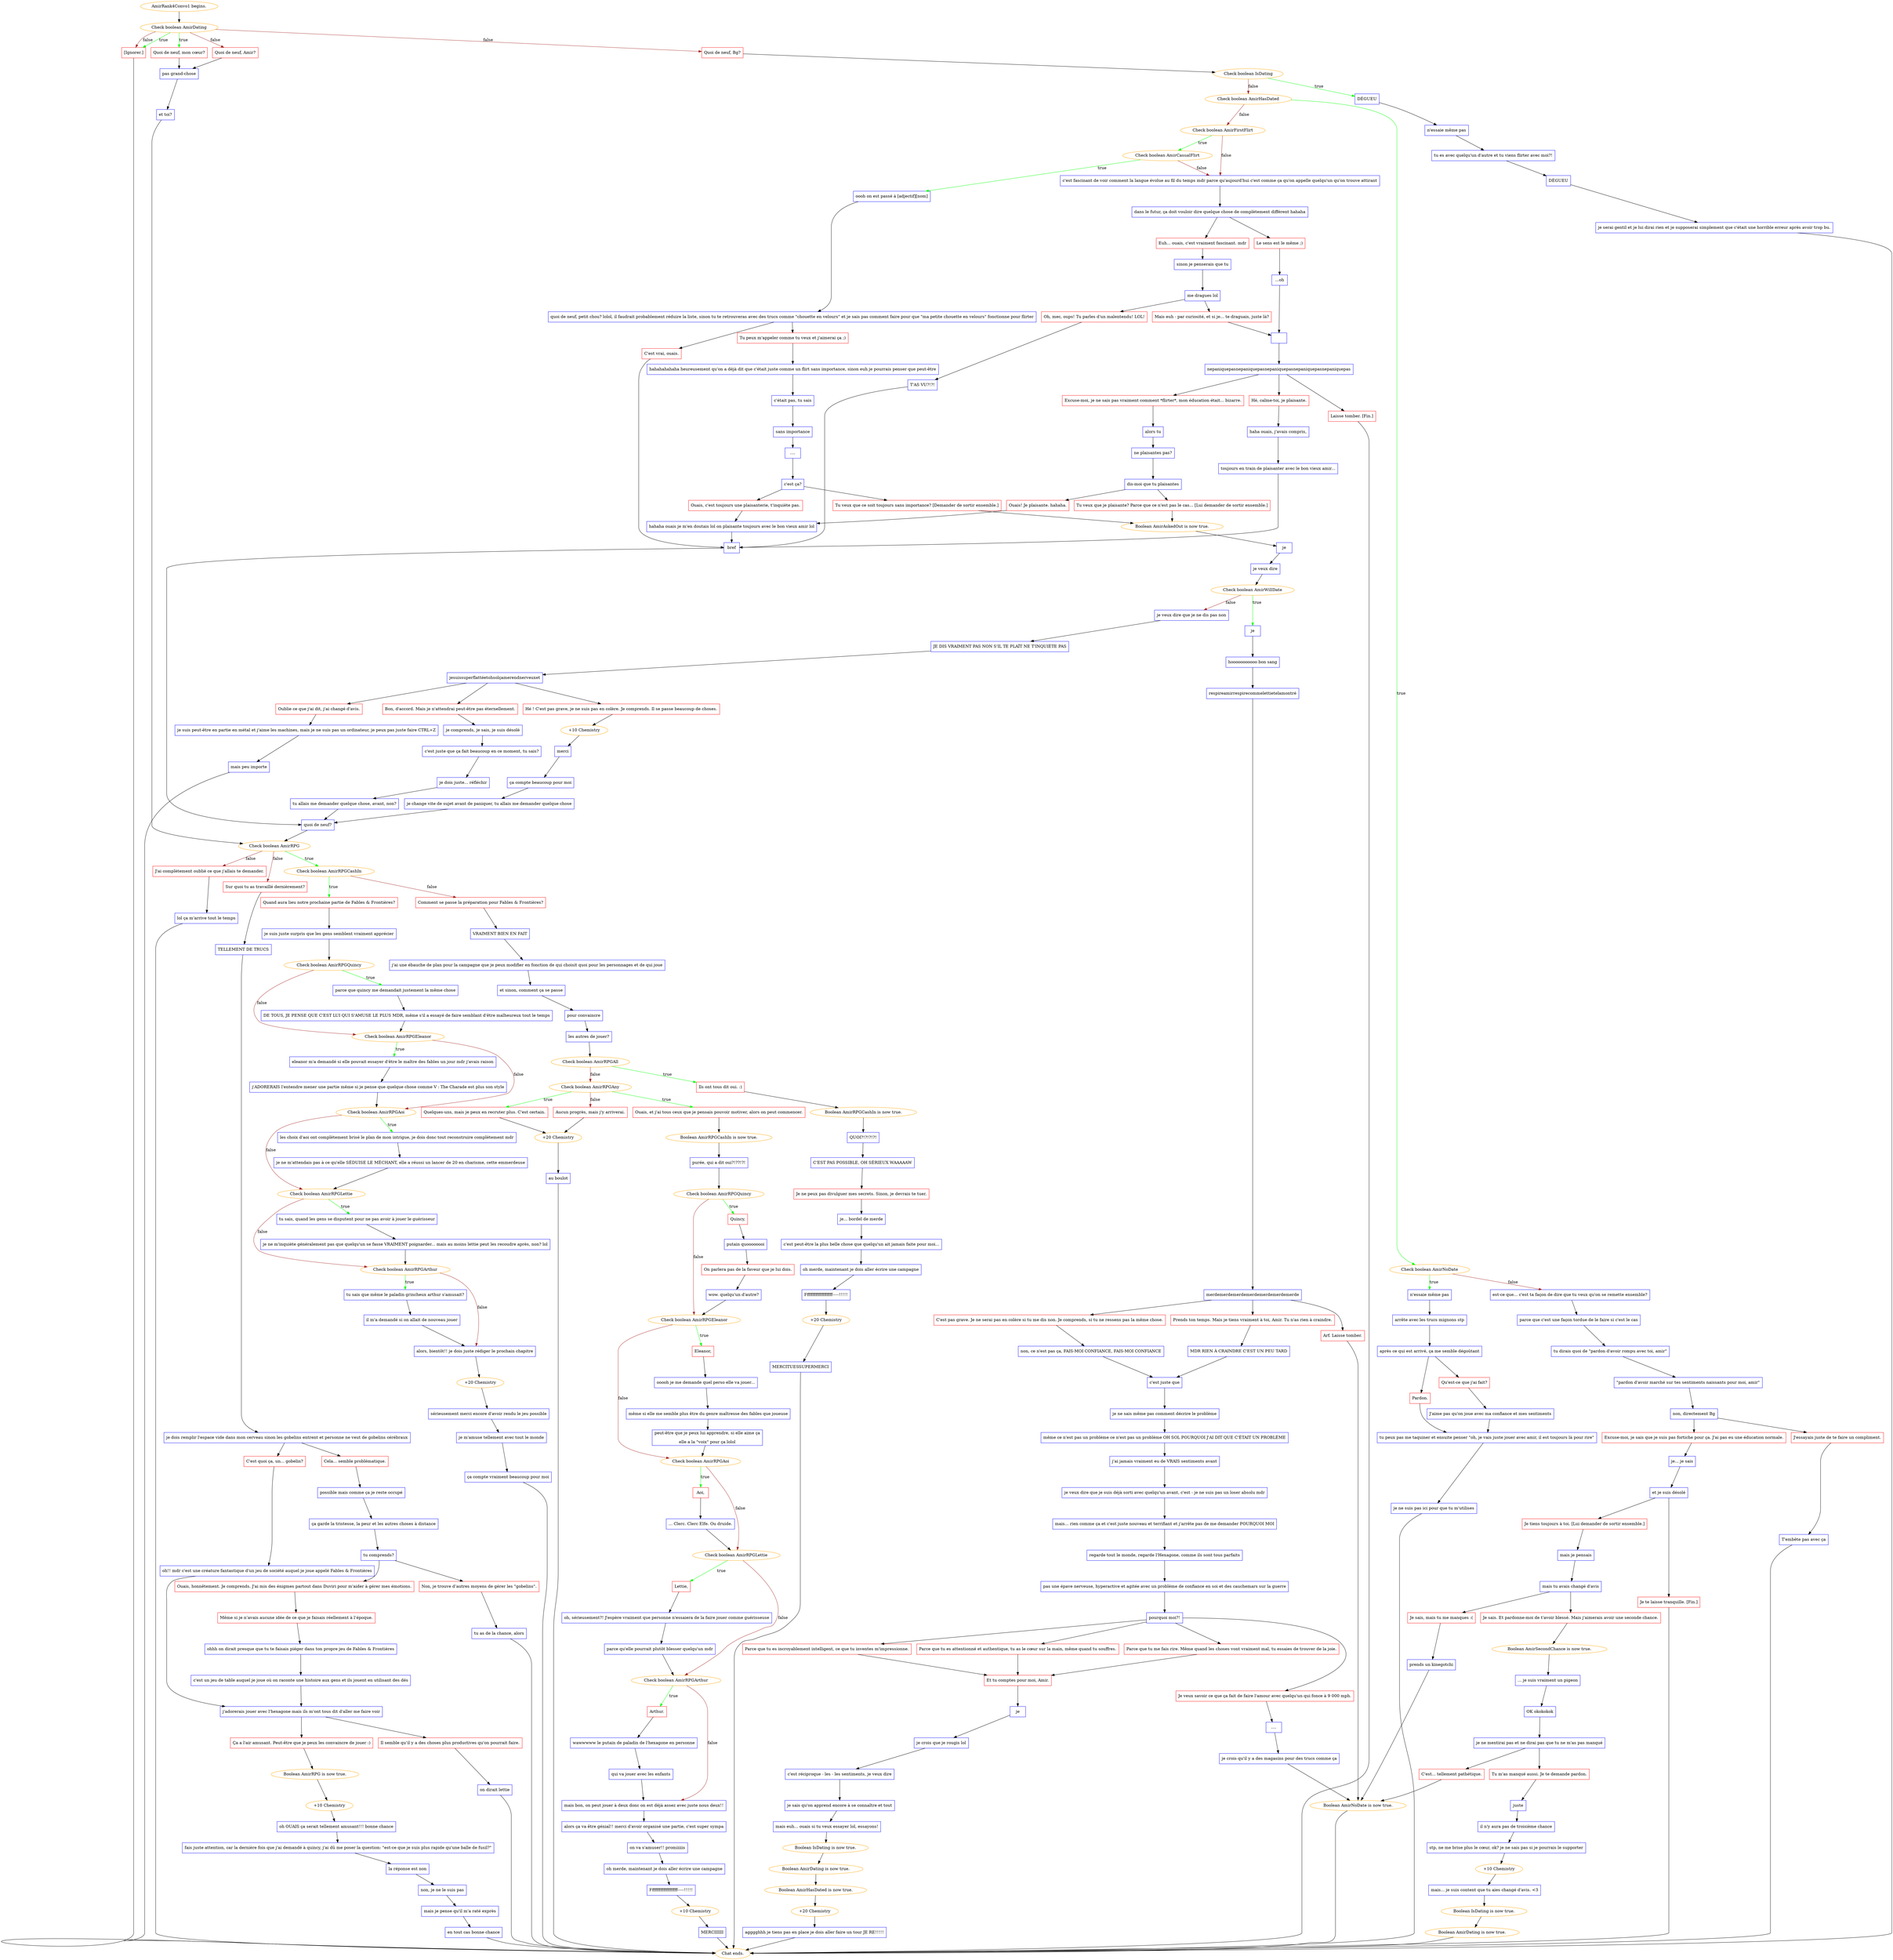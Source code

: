 digraph {
	"AmirRank4Convo1 begins." [color=orange];
		"AmirRank4Convo1 begins." -> j1901439017;
	j1901439017 [label="Check boolean AmirDating",color=orange];
		j1901439017 -> j2740199080 [label=true,color=green];
		j1901439017 -> j3055069876 [label=true,color=green];
		j1901439017 -> j2302318010 [label=false,color=brown];
		j1901439017 -> j3770438469 [label=false,color=brown];
		j1901439017 -> j3055069876 [label=false,color=brown];
	j2740199080 [label="Quoi de neuf, mon cœur?",shape=box,color=red];
		j2740199080 -> j3782113533;
	j3055069876 [label="[Ignorer.]",shape=box,color=red];
		j3055069876 -> "Chat ends.";
	j2302318010 [label="Quoi de neuf, Amir?",shape=box,color=red];
		j2302318010 -> j3782113533;
	j3770438469 [label="Quoi de neuf, Bg?",shape=box,color=red];
		j3770438469 -> j299105551;
	j3782113533 [label="pas grand-chose",shape=box,color=blue];
		j3782113533 -> j2301503770;
	"Chat ends." [color=orange];
	j299105551 [label="Check boolean IsDating",color=orange];
		j299105551 -> j46530733 [label=true,color=green];
		j299105551 -> j869690643 [label=false,color=brown];
	j2301503770 [label="et toi?",shape=box,color=blue];
		j2301503770 -> j13181005;
	j46530733 [label="DÉGUEU",shape=box,color=blue];
		j46530733 -> j158693052;
	j869690643 [label="Check boolean AmirHasDated",color=orange];
		j869690643 -> j1564964587 [label=true,color=green];
		j869690643 -> j427846108 [label=false,color=brown];
	j13181005 [label="Check boolean AmirRPG",color=orange];
		j13181005 -> j3060623829 [label=true,color=green];
		j13181005 -> j396972128 [label=false,color=brown];
		j13181005 -> j1151236795 [label=false,color=brown];
	j158693052 [label="n'essaie même pas",shape=box,color=blue];
		j158693052 -> j1698237874;
	j1564964587 [label="Check boolean AmirNoDate",color=orange];
		j1564964587 -> j1224347460 [label=true,color=green];
		j1564964587 -> j2248198494 [label=false,color=brown];
	j427846108 [label="Check boolean AmirFirstFlirt",color=orange];
		j427846108 -> j2657990682 [label=true,color=green];
		j427846108 -> j3279064583 [label=false,color=brown];
	j3060623829 [label="Check boolean AmirRPGCashIn",color=orange];
		j3060623829 -> j264540313 [label=true,color=green];
		j3060623829 -> j3714426417 [label=false,color=brown];
	j396972128 [label="Sur quoi tu as travaillé dernièrement?",shape=box,color=red];
		j396972128 -> j1690572409;
	j1151236795 [label="J'ai complètement oublié ce que j'allais te demander.",shape=box,color=red];
		j1151236795 -> j2858849226;
	j1698237874 [label="tu es avec quelqu'un d'autre et tu viens flirter avec moi?!",shape=box,color=blue];
		j1698237874 -> j495405338;
	j1224347460 [label="n'essaie même pas",shape=box,color=blue];
		j1224347460 -> j212468055;
	j2248198494 [label="est-ce que... c'est ta façon de dire que tu veux qu'on se remette ensemble?",shape=box,color=blue];
		j2248198494 -> j2733272763;
	j2657990682 [label="Check boolean AmirCasualFlirt",color=orange];
		j2657990682 -> j345930661 [label=true,color=green];
		j2657990682 -> j3279064583 [label=false,color=brown];
	j3279064583 [label="c'est fascinant de voir comment la langue évolue au fil du temps mdr parce qu'aujourd'hui c'est comme ça qu'on appelle quelqu'un qu'on trouve attirant",shape=box,color=blue];
		j3279064583 -> j1482635426;
	j264540313 [label="Quand aura lieu notre prochaine partie de Fables & Frontières?",shape=box,color=red];
		j264540313 -> j1337812985;
	j3714426417 [label="Comment se passe la préparation pour Fables & Frontières?",shape=box,color=red];
		j3714426417 -> j2650600051;
	j1690572409 [label="TELLEMENT DE TRUCS",shape=box,color=blue];
		j1690572409 -> j2290109318;
	j2858849226 [label="lol ça m'arrive tout le temps",shape=box,color=blue];
		j2858849226 -> "Chat ends.";
	j495405338 [label="DÉGUEU",shape=box,color=blue];
		j495405338 -> j818958550;
	j212468055 [label="arrête avec les trucs mignons stp",shape=box,color=blue];
		j212468055 -> j4020332581;
	j2733272763 [label="parce que c'est une façon tordue de le faire si c'est le cas",shape=box,color=blue];
		j2733272763 -> j2202150823;
	j345930661 [label="oooh on est passé à [adjectif][nom]",shape=box,color=blue];
		j345930661 -> j1283219035;
	j1482635426 [label="dans le futur, ça doit vouloir dire quelque chose de complètement différent hahaha",shape=box,color=blue];
		j1482635426 -> j917409548;
		j1482635426 -> j3372219720;
	j1337812985 [label="je suis juste surpris que les gens semblent vraiment apprécier",shape=box,color=blue];
		j1337812985 -> j39894109;
	j2650600051 [label="VRAIMENT BIEN EN FAIT",shape=box,color=blue];
		j2650600051 -> j3156019793;
	j2290109318 [label="je dois remplir l'espace vide dans mon cerveau sinon les gobelins entrent et personne ne veut de gobelins cérébraux",shape=box,color=blue];
		j2290109318 -> j231371944;
		j2290109318 -> j4030227121;
	j818958550 [label="je serai gentil et je lui dirai rien et je supposerai simplement que c'était une horrible erreur après avoir trop bu.",shape=box,color=blue];
		j818958550 -> "Chat ends.";
	j4020332581 [label="après ce qui est arrivé, ça me semble dégoûtant",shape=box,color=blue];
		j4020332581 -> j1171998253;
		j4020332581 -> j3698517350;
	j2202150823 [label="tu dirais quoi de \"pardon d'avoir rompu avec toi, amir\"",shape=box,color=blue];
		j2202150823 -> j1011933916;
	j1283219035 [label="quoi de neuf, petit chou? lolol, il faudrait probablement réduire la liste, sinon tu te retrouveras avec des trucs comme \"chouette en velours\" et je sais pas comment faire pour que \"ma petite chouette en velours\" fonctionne pour flirter",shape=box,color=blue];
		j1283219035 -> j3778007211;
		j1283219035 -> j2192827271;
	j917409548 [label="Euh... ouais, c'est vraiment fascinant. mdr",shape=box,color=red];
		j917409548 -> j2225746846;
	j3372219720 [label="Le sens est le même ;)",shape=box,color=red];
		j3372219720 -> j2564008628;
	j39894109 [label="Check boolean AmirRPGQuincy",color=orange];
		j39894109 -> j464483512 [label=true,color=green];
		j39894109 -> j2519416544 [label=false,color=brown];
	j3156019793 [label="j'ai une ébauche de plan pour la campagne que je peux modifier en fonction de qui choisit quoi pour les personnages et de qui joue",shape=box,color=blue];
		j3156019793 -> j2719687928;
	j231371944 [label="Cela... semble problématique.",shape=box,color=red];
		j231371944 -> j2069607007;
	j4030227121 [label="C'est quoi ça, un... gobelin?",shape=box,color=red];
		j4030227121 -> j886214012;
	j1171998253 [label="Pardon.",shape=box,color=red];
		j1171998253 -> j2154599169;
	j3698517350 [label="Qu'est-ce que j'ai fait?",shape=box,color=red];
		j3698517350 -> j3781553978;
	j1011933916 [label="\"pardon d'avoir marché sur tes sentiments naissants pour moi, amir\"",shape=box,color=blue];
		j1011933916 -> j3267816536;
	j3778007211 [label="Tu peux m'appeler comme tu veux et j'aimerai ça ;)",shape=box,color=red];
		j3778007211 -> j3643421956;
	j2192827271 [label="C'est vrai, ouais.",shape=box,color=red];
		j2192827271 -> j399754002;
	j2225746846 [label="sinon je penserais que tu",shape=box,color=blue];
		j2225746846 -> j632348009;
	j2564008628 [label="...oh",shape=box,color=blue];
		j2564008628 -> j2406966558;
	j464483512 [label="parce que quincy me demandait justement la même chose",shape=box,color=blue];
		j464483512 -> j470801667;
	j2519416544 [label="Check boolean AmirRPGEleanor",color=orange];
		j2519416544 -> j1350024286 [label=true,color=green];
		j2519416544 -> j2468658678 [label=false,color=brown];
	j2719687928 [label="et sinon, comment ça se passe",shape=box,color=blue];
		j2719687928 -> j2167609627;
	j2069607007 [label="possible mais comme ça je reste occupé",shape=box,color=blue];
		j2069607007 -> j2373168151;
	j886214012 [label="oh!! mdr c'est une créature fantastique d'un jeu de société auquel je joue appelé Fables & Frontières",shape=box,color=blue];
		j886214012 -> j4089243475;
	j2154599169 [label="tu peux pas me taquiner et ensuite penser \"oh, je vais juste jouer avec amir, il est toujours là pour rire\"",shape=box,color=blue];
		j2154599169 -> j3009455098;
	j3781553978 [label="J'aime pas qu'on joue avec ma confiance et mes sentiments",shape=box,color=blue];
		j3781553978 -> j2154599169;
	j3267816536 [label="non, directement Bg",shape=box,color=blue];
		j3267816536 -> j3051717962;
		j3267816536 -> j3497276319;
	j3643421956 [label="hahahahahaha heureusement qu'on a déjà dit que c'était juste comme un flirt sans importance, sinon euh je pourrais penser que peut-être",shape=box,color=blue];
		j3643421956 -> j4130634143;
	j399754002 [label="bref",shape=box,color=blue];
		j399754002 -> j2994532414;
	j632348009 [label="me dragues lol",shape=box,color=blue];
		j632348009 -> j2933808823;
		j632348009 -> j1712637740;
	j2406966558 [label=" ",shape=box,color=blue];
		j2406966558 -> j2268934108;
	j470801667 [label="DE TOUS, JE PENSE QUE C'EST LUI QUI S'AMUSE LE PLUS MDR, même s'il a essayé de faire semblant d'être malheureux tout le temps",shape=box,color=blue];
		j470801667 -> j2519416544;
	j1350024286 [label="eleanor m'a demandé si elle pouvait essayer d'être le maître des fables un jour mdr j'avais raison",shape=box,color=blue];
		j1350024286 -> j3717032015;
	j2468658678 [label="Check boolean AmirRPGAoi",color=orange];
		j2468658678 -> j569845183 [label=true,color=green];
		j2468658678 -> j290297768 [label=false,color=brown];
	j2167609627 [label="pour convaincre",shape=box,color=blue];
		j2167609627 -> j2399395543;
	j2373168151 [label="ça garde la tristesse, la peur et les autres choses à distance",shape=box,color=blue];
		j2373168151 -> j716259681;
	j4089243475 [label="j'adorerais jouer avec l'hexagone mais ils m'ont tous dit d'aller me faire voir",shape=box,color=blue];
		j4089243475 -> j1307295299;
		j4089243475 -> j350407795;
	j3009455098 [label="je ne suis pas ici pour que tu m'utilises",shape=box,color=blue];
		j3009455098 -> "Chat ends.";
	j3051717962 [label="Excuse-moi, je sais que je suis pas fortiche pour ça. J'ai pas eu une éducation normale.",shape=box,color=red];
		j3051717962 -> j2368779040;
	j3497276319 [label="J'essayais juste de te faire un compliment.",shape=box,color=red];
		j3497276319 -> j2642933272;
	j4130634143 [label="c'était pas, tu sais",shape=box,color=blue];
		j4130634143 -> j1627435401;
	j2994532414 [label="quoi de neuf?",shape=box,color=blue];
		j2994532414 -> j13181005;
	j2933808823 [label="Oh, mec, oups! Tu parles d'un malentendu! LOL!",shape=box,color=red];
		j2933808823 -> j1872416904;
	j1712637740 [label="Mais euh - par curiosité, et si je... te draguais, juste là?",shape=box,color=red];
		j1712637740 -> j2406966558;
	j2268934108 [label="nepaniquepasnepaniquepasnepaniquepasnepaniquepasnepaniquepas",shape=box,color=blue];
		j2268934108 -> j3479152659;
		j2268934108 -> j1282892511;
		j2268934108 -> j1476443227;
	j3717032015 [label="j'ADORERAIS l'entendre mener une partie même si je pense que quelque chose comme V : The Charade est plus son style",shape=box,color=blue];
		j3717032015 -> j2468658678;
	j569845183 [label="les choix d'aoi ont complètement brisé le plan de mon intrigue, je dois donc tout reconstruire complètement mdr",shape=box,color=blue];
		j569845183 -> j1942824627;
	j290297768 [label="Check boolean AmirRPGLettie",color=orange];
		j290297768 -> j804876061 [label=true,color=green];
		j290297768 -> j3043779789 [label=false,color=brown];
	j2399395543 [label="les autres de jouer?",shape=box,color=blue];
		j2399395543 -> j2410754749;
	j716259681 [label="tu comprends?",shape=box,color=blue];
		j716259681 -> j302252318;
		j716259681 -> j2689171400;
	j1307295299 [label="Ça a l'air amusant. Peut-être que je peux les convaincre de jouer :)",shape=box,color=red];
		j1307295299 -> j2371682976;
	j350407795 [label="Il semble qu’il y a des choses plus productives qu'on pourrait faire.",shape=box,color=red];
		j350407795 -> j3515649581;
	j2368779040 [label="je... je sais",shape=box,color=blue];
		j2368779040 -> j1946314711;
	j2642933272 [label="T'embête pas avec ça",shape=box,color=blue];
		j2642933272 -> "Chat ends.";
	j1627435401 [label="sans importance",shape=box,color=blue];
		j1627435401 -> j3213684921;
	j1872416904 [label="T'AS VU?!?!",shape=box,color=blue];
		j1872416904 -> j399754002;
	j3479152659 [label="Hé, calme-toi, je plaisante.",shape=box,color=red];
		j3479152659 -> j3284050223;
	j1282892511 [label="Excuse-moi, je ne sais pas vraiment comment *flirter*, mon éducation était... bizarre.",shape=box,color=red];
		j1282892511 -> j2301806676;
	j1476443227 [label="Laisse tomber. [Fin.]",shape=box,color=red];
		j1476443227 -> "Chat ends.";
	j1942824627 [label="je ne m'attendais pas à ce qu'elle SÉDUISE LE MÉCHANT, elle a réussi un lancer de 20 en charisme, cette emmerdeuse",shape=box,color=blue];
		j1942824627 -> j290297768;
	j804876061 [label="tu sais, quand les gens se disputent pour ne pas avoir à jouer le guérisseur",shape=box,color=blue];
		j804876061 -> j1263709926;
	j3043779789 [label="Check boolean AmirRPGArthur",color=orange];
		j3043779789 -> j3775851911 [label=true,color=green];
		j3043779789 -> j2544336465 [label=false,color=brown];
	j2410754749 [label="Check boolean AmirRPGAll",color=orange];
		j2410754749 -> j2157311479 [label=true,color=green];
		j2410754749 -> j4007068273 [label=false,color=brown];
	j302252318 [label="Ouais, honnêtement. Je comprends. J'ai mis des énigmes partout dans Duviri pour m'aider à gérer mes émotions.",shape=box,color=red];
		j302252318 -> j2071184031;
	j2689171400 [label="Non, je trouve d’autres moyens de gérer les \"gobelins\".",shape=box,color=red];
		j2689171400 -> j2021064061;
	j2371682976 [label="Boolean AmirRPG is now true.",color=orange];
		j2371682976 -> j2281489198;
	j3515649581 [label="on dirait lettie",shape=box,color=blue];
		j3515649581 -> "Chat ends.";
	j1946314711 [label="et je suis désolé",shape=box,color=blue];
		j1946314711 -> j1149945982;
		j1946314711 -> j267093793;
	j3213684921 [label="....",shape=box,color=blue];
		j3213684921 -> j1698362958;
	j3284050223 [label="haha ouais, j'avais compris,",shape=box,color=blue];
		j3284050223 -> j4229830566;
	j2301806676 [label="alors tu",shape=box,color=blue];
		j2301806676 -> j1012760575;
	j1263709926 [label="je ne m'inquiète généralement pas que quelqu'un se fasse VRAIMENT poignarder... mais au moins lettie peut les recoudre après, non? lol",shape=box,color=blue];
		j1263709926 -> j3043779789;
	j3775851911 [label="tu sais que même le paladin grincheux arthur s'amusait?",shape=box,color=blue];
		j3775851911 -> j1548809765;
	j2544336465 [label="alors, bientôt!! je dois juste rédiger le prochain chapitre",shape=box,color=blue];
		j2544336465 -> j3324666704;
	j2157311479 [label="Ils ont tous dit oui. :)",shape=box,color=red];
		j2157311479 -> j2285387910;
	j4007068273 [label="Check boolean AmirRPGAny",color=orange];
		j4007068273 -> j4158802842 [label=true,color=green];
		j4007068273 -> j3774403726 [label=true,color=green];
		j4007068273 -> j199760092 [label=false,color=brown];
	j2071184031 [label="Même si je n’avais aucune idée de ce que je faisais réellement à l’époque.",shape=box,color=red];
		j2071184031 -> j403047794;
	j2021064061 [label="tu as de la chance, alors",shape=box,color=blue];
		j2021064061 -> "Chat ends.";
	j2281489198 [label="+10 Chemistry",color=orange];
		j2281489198 -> j1826257453;
	j1149945982 [label="Je tiens toujours à toi. [Lui demander de sortir ensemble.]",shape=box,color=red];
		j1149945982 -> j2795891044;
	j267093793 [label="Je te laisse tranquille. [Fin.]",shape=box,color=red];
		j267093793 -> "Chat ends.";
	j1698362958 [label="c'est ça?",shape=box,color=blue];
		j1698362958 -> j4111941780;
		j1698362958 -> j1270986176;
	j4229830566 [label="toujours en train de plaisanter avec le bon vieux amir...",shape=box,color=blue];
		j4229830566 -> j399754002;
	j1012760575 [label="ne plaisantes pas?",shape=box,color=blue];
		j1012760575 -> j321197718;
	j1548809765 [label="il m'a demandé si on allait de nouveau jouer",shape=box,color=blue];
		j1548809765 -> j2544336465;
	j3324666704 [label="+20 Chemistry",color=orange];
		j3324666704 -> j2446928207;
	j2285387910 [label="Boolean AmirRPGCashIn is now true.",color=orange];
		j2285387910 -> j3001042507;
	j4158802842 [label="Ouais, et j'ai tous ceux que je pensais pouvoir motiver, alors on peut commencer.",shape=box,color=red];
		j4158802842 -> j4291630806;
	j3774403726 [label="Quelques-uns, mais je peux en recruter plus. C'est certain.",shape=box,color=red];
		j3774403726 -> j2912541405;
	j199760092 [label="Aucun progrès, mais j'y arriverai.",shape=box,color=red];
		j199760092 -> j2912541405;
	j403047794 [label="ohhh on dirait presque que tu te faisais piéger dans ton propre jeu de Fables & Frontières",shape=box,color=blue];
		j403047794 -> j2851263395;
	j1826257453 [label="oh OUAIS ça serait tellement amusant!!! bonne chance",shape=box,color=blue];
		j1826257453 -> j3040391210;
	j2795891044 [label="mais je pensais",shape=box,color=blue];
		j2795891044 -> j1319699664;
	j4111941780 [label="Tu veux que ce soit toujours sans importance? [Demander de sortir ensemble.]",shape=box,color=red];
		j4111941780 -> j3211061342;
	j1270986176 [label="Ouais, c'est toujours une plaisanterie, t'inquiète pas.",shape=box,color=red];
		j1270986176 -> j955838089;
	j321197718 [label="dis-moi que tu plaisantes",shape=box,color=blue];
		j321197718 -> j3936501936;
		j321197718 -> j3291498734;
	j2446928207 [label="sérieusement merci encore d'avoir rendu le jeu possible",shape=box,color=blue];
		j2446928207 -> j3975452276;
	j3001042507 [label="QUOI?!?!?!?!",shape=box,color=blue];
		j3001042507 -> j1162440975;
	j4291630806 [label="Boolean AmirRPGCashIn is now true.",color=orange];
		j4291630806 -> j1729735136;
	j2912541405 [label="+20 Chemistry",color=orange];
		j2912541405 -> j91207718;
	j2851263395 [label="c'est un jeu de table auquel je joue où on raconte une histoire aux gens et ils jouent en utilisant des dés",shape=box,color=blue];
		j2851263395 -> j4089243475;
	j3040391210 [label="fais juste attention, car la dernière fois que j'ai demandé à quincy, j'ai dû me poser la question: \"est-ce que je suis plus rapide qu'une balle de fusil?\"",shape=box,color=blue];
		j3040391210 -> j729413252;
	j1319699664 [label="mais tu avais changé d'avis",shape=box,color=blue];
		j1319699664 -> j1236255307;
		j1319699664 -> j3095192595;
	j3211061342 [label="Boolean AmirAskedOut is now true.",color=orange];
		j3211061342 -> j4177262315;
	j955838089 [label="hahaha ouais je m'en doutais lol on plaisante toujours avec le bon vieux amir lol",shape=box,color=blue];
		j955838089 -> j399754002;
	j3936501936 [label="Tu veux que je plaisante? Parce que ce n'est pas le cas... [Lui demander de sortir ensemble.]",shape=box,color=red];
		j3936501936 -> j3211061342;
	j3291498734 [label="Ouais! Je plaisante. hahaha.",shape=box,color=red];
		j3291498734 -> j955838089;
	j3975452276 [label="je m'amuse tellement avec tout le monde",shape=box,color=blue];
		j3975452276 -> j3039414610;
	j1162440975 [label="C'EST PAS POSSIBLE, OH SÉRIEUX WAAAAAW",shape=box,color=blue];
		j1162440975 -> j3542427601;
	j1729735136 [label="purée, qui a dit oui?!??!?!",shape=box,color=blue];
		j1729735136 -> j1892846008;
	j91207718 [label="au boulot",shape=box,color=blue];
		j91207718 -> "Chat ends.";
	j729413252 [label="la réponse est non",shape=box,color=blue];
		j729413252 -> j965244725;
	j1236255307 [label="Je sais, mais tu me manques :(",shape=box,color=red];
		j1236255307 -> j3335725558;
	j3095192595 [label="Je sais. Et pardonne-moi de t'avoir blessé. Mais j'aimerais avoir une seconde chance.",shape=box,color=red];
		j3095192595 -> j2842702386;
	j4177262315 [label="je",shape=box,color=blue];
		j4177262315 -> j596131394;
	j3039414610 [label="ça compte vraiment beaucoup pour moi",shape=box,color=blue];
		j3039414610 -> "Chat ends.";
	j3542427601 [label="Je ne peux pas divulguer mes secrets. Sinon, je devrais te tuer.",shape=box,color=red];
		j3542427601 -> j3649148240;
	j1892846008 [label="Check boolean AmirRPGQuincy",color=orange];
		j1892846008 -> j4163591976 [label=true,color=green];
		j1892846008 -> j3259202448 [label=false,color=brown];
	j965244725 [label="non, je ne le suis pas",shape=box,color=blue];
		j965244725 -> j2726398267;
	j3335725558 [label="prends un kinegotchi",shape=box,color=blue];
		j3335725558 -> j2322051913;
	j2842702386 [label="Boolean AmirSecondChance is now true.",color=orange];
		j2842702386 -> j668935735;
	j596131394 [label="je veux dire",shape=box,color=blue];
		j596131394 -> j1477186602;
	j3649148240 [label="je... bordel de merde",shape=box,color=blue];
		j3649148240 -> j1169530774;
	j4163591976 [label="Quincy,",shape=box,color=red];
		j4163591976 -> j3433943626;
	j3259202448 [label="Check boolean AmirRPGEleanor",color=orange];
		j3259202448 -> j3122700886 [label=true,color=green];
		j3259202448 -> j1611217381 [label=false,color=brown];
	j2726398267 [label="mais je pense qu'il m'a raté exprès",shape=box,color=blue];
		j2726398267 -> j2593689888;
	j2322051913 [label="Boolean AmirNoDate is now true.",color=orange];
		j2322051913 -> "Chat ends.";
	j668935735 [label="... je suis vraiment un pigeon",shape=box,color=blue];
		j668935735 -> j1761384215;
	j1477186602 [label="Check boolean AmirWillDate",color=orange];
		j1477186602 -> j1294340621 [label=true,color=green];
		j1477186602 -> j3534744870 [label=false,color=brown];
	j1169530774 [label="c'est peut-être la plus belle chose que quelqu'un ait jamais faite pour moi...",shape=box,color=blue];
		j1169530774 -> j3985823944;
	j3433943626 [label="putain quoooooooi",shape=box,color=blue];
		j3433943626 -> j23816092;
	j3122700886 [label="Eleanor,",shape=box,color=red];
		j3122700886 -> j3665556694;
	j1611217381 [label="Check boolean AmirRPGAoi",color=orange];
		j1611217381 -> j2797327718 [label=true,color=green];
		j1611217381 -> j2067107230 [label=false,color=brown];
	j2593689888 [label="en tout cas bonne chance",shape=box,color=blue];
		j2593689888 -> "Chat ends.";
	j1761384215 [label="OK okokokok",shape=box,color=blue];
		j1761384215 -> j891480585;
	j1294340621 [label="je",shape=box,color=blue];
		j1294340621 -> j3191971678;
	j3534744870 [label="je veux dire que je ne dis pas non",shape=box,color=blue];
		j3534744870 -> j3547869974;
	j3985823944 [label="oh merde, maintenant je dois aller écrire une campagne",shape=box,color=blue];
		j3985823944 -> j3117959857;
	j23816092 [label="On parlera pas de la faveur que je lui dois.",shape=box,color=red];
		j23816092 -> j1089287372;
	j3665556694 [label="ooooh je me demande quel perso elle va jouer...",shape=box,color=blue];
		j3665556694 -> j5228106;
	j2797327718 [label="Aoi,",shape=box,color=red];
		j2797327718 -> j3475445024;
	j2067107230 [label="Check boolean AmirRPGLettie",color=orange];
		j2067107230 -> j2326450554 [label=true,color=green];
		j2067107230 -> j241471578 [label=false,color=brown];
	j891480585 [label="je ne mentirai pas et ne dirai pas que tu ne m'as pas manqué",shape=box,color=blue];
		j891480585 -> j477581763;
		j891480585 -> j4113056356;
	j3191971678 [label="hooooooooooo bon sang",shape=box,color=blue];
		j3191971678 -> j467339732;
	j3547869974 [label="JE DIS VRAIMENT PAS NON S'IL TE PLAÎT NE T'INQUIÈTE PAS",shape=box,color=blue];
		j3547869974 -> j1054233239;
	j3117959857 [label="Fffffffffffffffffff-----!!!!!",shape=box,color=blue];
		j3117959857 -> j1491058596;
	j1089287372 [label="wow. quelqu'un d'autre?",shape=box,color=blue];
		j1089287372 -> j3259202448;
	j5228106 [label="même si elle me semble plus être du genre maîtresse des fables que joueuse",shape=box,color=blue];
		j5228106 -> j1390994065;
	j3475445024 [label="... Clerc. Clerc Elfe. Ou druide.",shape=box,color=blue];
		j3475445024 -> j2067107230;
	j2326450554 [label="Lettie,",shape=box,color=red];
		j2326450554 -> j2646963065;
	j241471578 [label="Check boolean AmirRPGArthur",color=orange];
		j241471578 -> j1842930150 [label=true,color=green];
		j241471578 -> j990920706 [label=false,color=brown];
	j477581763 [label="Tu m'as manqué aussi. Je te demande pardon.",shape=box,color=red];
		j477581763 -> j2371117500;
	j4113056356 [label="C'est... tellement pathétique.",shape=box,color=red];
		j4113056356 -> j2322051913;
	j467339732 [label="respireamirrespirecommelettietelamontré",shape=box,color=blue];
		j467339732 -> j4071777877;
	j1054233239 [label="jesuissuperflattéetohsolçamerendnerveuxet",shape=box,color=blue];
		j1054233239 -> j3072964580;
		j1054233239 -> j621282942;
		j1054233239 -> j2766312982;
	j1491058596 [label="+20 Chemistry",color=orange];
		j1491058596 -> j554912887;
	j1390994065 [label="peut-être que je peux lui apprendre, si elle aime ça
elle a la \"voix\" pour ça lolol",shape=box,color=blue];
		j1390994065 -> j1611217381;
	j2646963065 [label="oh, sérieusement?! J'espère vraiment que personne n'essaiera de la faire jouer comme guérisseuse",shape=box,color=blue];
		j2646963065 -> j3897626232;
	j1842930150 [label="Arthur.",shape=box,color=red];
		j1842930150 -> j3041140406;
	j990920706 [label="mais bon, on peut jouer à deux donc on est déjà assez avec juste nous deux!!",shape=box,color=blue];
		j990920706 -> j1232069204;
	j2371117500 [label="juste",shape=box,color=blue];
		j2371117500 -> j1180463536;
	j4071777877 [label="merdemerdemerdemerdemerdemerdemerde",shape=box,color=blue];
		j4071777877 -> j69266997;
		j4071777877 -> j2786096814;
		j4071777877 -> j32360625;
	j3072964580 [label="Hé ! C'est pas grave, je ne suis pas en colère. Je comprends. Il se passe beaucoup de choses.",shape=box,color=red];
		j3072964580 -> j4092338752;
	j621282942 [label="Bon, d'accord. Mais je n'attendrai peut-être pas éternellement.",shape=box,color=red];
		j621282942 -> j1994377436;
	j2766312982 [label="Oublie ce que j'ai dit, j'ai changé d'avis.",shape=box,color=red];
		j2766312982 -> j2817184503;
	j554912887 [label="MERCITUESSUPERMERCI",shape=box,color=blue];
		j554912887 -> "Chat ends.";
	j3897626232 [label="parce qu'elle pourrait plutôt blesser quelqu'un mdr",shape=box,color=blue];
		j3897626232 -> j241471578;
	j3041140406 [label="wawwwww le putain de paladin de l'hexagone en personne",shape=box,color=blue];
		j3041140406 -> j2372065463;
	j1232069204 [label="alors ça va être génial!! merci d'avoir organisé une partie, c'est super sympa",shape=box,color=blue];
		j1232069204 -> j2638932428;
	j1180463536 [label="il n'y aura pas de troisième chance",shape=box,color=blue];
		j1180463536 -> j148931618;
	j69266997 [label="Arf. Laisse tomber.",shape=box,color=red];
		j69266997 -> j2322051913;
	j2786096814 [label="Prends ton temps. Mais je tiens vraiment à toi, Amir. Tu n'as rien à craindre.",shape=box,color=red];
		j2786096814 -> j219331415;
	j32360625 [label="C'est pas grave. Je ne serai pas en colère si tu me dis non. Je comprends, si tu ne ressens pas la même chose.",shape=box,color=red];
		j32360625 -> j3357269906;
	j4092338752 [label="+10 Chemistry",color=orange];
		j4092338752 -> j1614478660;
	j1994377436 [label="je comprends, je sais, je suis désolé",shape=box,color=blue];
		j1994377436 -> j4229175953;
	j2817184503 [label="je suis peut-être en partie en métal et j'aime les machines, mais je ne suis pas un ordinateur, je peux pas juste faire CTRL+Z",shape=box,color=blue];
		j2817184503 -> j4254688378;
	j2372065463 [label="qui va jouer avec les enfants",shape=box,color=blue];
		j2372065463 -> j990920706;
	j2638932428 [label="on va s'amuser!! promiiiiis",shape=box,color=blue];
		j2638932428 -> j1431816959;
	j148931618 [label="stp, ne me brise plus le cœur, ok? je ne sais pas si je pourrais le supporter",shape=box,color=blue];
		j148931618 -> j3276660431;
	j219331415 [label="MDR RIEN À CRAINDRE C'EST UN PEU TARD",shape=box,color=blue];
		j219331415 -> j2006427465;
	j3357269906 [label="non, ce n'est pas ça, FAIS-MOI CONFIANCE, FAIS-MOI CONFIANCE",shape=box,color=blue];
		j3357269906 -> j2006427465;
	j1614478660 [label="merci",shape=box,color=blue];
		j1614478660 -> j3822149491;
	j4229175953 [label="c'est juste que ça fait beaucoup en ce moment, tu sais?",shape=box,color=blue];
		j4229175953 -> j2289283664;
	j4254688378 [label="mais peu importe",shape=box,color=blue];
		j4254688378 -> "Chat ends.";
	j1431816959 [label="oh merde, maintenant je dois aller écrire une campagne",shape=box,color=blue];
		j1431816959 -> j238926579;
	j3276660431 [label="+10 Chemistry",color=orange];
		j3276660431 -> j2809035085;
	j2006427465 [label="c'est juste que",shape=box,color=blue];
		j2006427465 -> j4090319922;
	j3822149491 [label="ça compte beaucoup pour moi",shape=box,color=blue];
		j3822149491 -> j503795153;
	j2289283664 [label="je dois juste... réfléchir",shape=box,color=blue];
		j2289283664 -> j2636342393;
	j238926579 [label="Fffffffffffffffffff-----!!!!!",shape=box,color=blue];
		j238926579 -> j22650387;
	j2809035085 [label="mais... je suis content que tu aies changé d'avis. <3",shape=box,color=blue];
		j2809035085 -> j855872083;
	j4090319922 [label="je ne sais même pas comment décrire le problème",shape=box,color=blue];
		j4090319922 -> j67664211;
	j503795153 [label="je change vite de sujet avant de paniquer, tu allais me demander quelque chose",shape=box,color=blue];
		j503795153 -> j2994532414;
	j2636342393 [label="tu allais me demander quelque chose, avant, non?",shape=box,color=blue];
		j2636342393 -> j2994532414;
	j22650387 [label="+10 Chemistry",color=orange];
		j22650387 -> j1561496708;
	j855872083 [label="Boolean IsDating is now true.",color=orange];
		j855872083 -> j3208739917;
	j67664211 [label="même ce n'est pas un problème ce n'est pas un problème OH SOL POURQUOI J'AI DIT QUE C'ÉTAIT UN PROBLÈME",shape=box,color=blue];
		j67664211 -> j2244451324;
	j1561496708 [label="MERCIIIIII",shape=box,color=blue];
		j1561496708 -> "Chat ends.";
	j3208739917 [label="Boolean AmirDating is now true.",color=orange];
		j3208739917 -> "Chat ends.";
	j2244451324 [label="j'ai jamais vraiment eu de VRAIS sentiments avant",shape=box,color=blue];
		j2244451324 -> j3580137702;
	j3580137702 [label="je veux dire que je suis déjà sorti avec quelqu'un avant, c'est - je ne suis pas un loser absolu mdr",shape=box,color=blue];
		j3580137702 -> j3137226311;
	j3137226311 [label="mais... rien comme ça et c'est juste nouveau et terrifiant et j'arrête pas de me demander POURQUOI MOI",shape=box,color=blue];
		j3137226311 -> j904235657;
	j904235657 [label="regarde tout le monde, regarde l'Hexagone, comme ils sont tous parfaits",shape=box,color=blue];
		j904235657 -> j1093639852;
	j1093639852 [label="pas une épave nerveuse, hyperactive et agitée avec un problème de confiance en soi et des cauchemars sur la guerre",shape=box,color=blue];
		j1093639852 -> j4009281741;
	j4009281741 [label="pourquoi moi?!",shape=box,color=blue];
		j4009281741 -> j2174753340;
		j4009281741 -> j2897929990;
		j4009281741 -> j3220114076;
		j4009281741 -> j171917779;
	j2174753340 [label="Parce que tu es incroyablement intelligent, ce que tu inventes m'impressionne.",shape=box,color=red];
		j2174753340 -> j1325390295;
	j2897929990 [label="Parce que tu es attentionné et authentique, tu as le cœur sur la main, même quand tu souffres.",shape=box,color=red];
		j2897929990 -> j1325390295;
	j3220114076 [label="Parce que tu me fais rire. Même quand les choses vont vraiment mal, tu essaies de trouver de la joie.",shape=box,color=red];
		j3220114076 -> j1325390295;
	j171917779 [label="Je veux savoir ce que ça fait de faire l'amour avec quelqu'un qui fonce à 9 000 mph.",shape=box,color=red];
		j171917779 -> j1762951518;
	j1325390295 [label="Et tu comptes pour moi, Amir.",shape=box,color=red];
		j1325390295 -> j4264242036;
	j1762951518 [label="....",shape=box,color=blue];
		j1762951518 -> j3149901765;
	j4264242036 [label="je",shape=box,color=blue];
		j4264242036 -> j946195955;
	j3149901765 [label="je crois qu'il y a des magasins pour des trucs comme ça",shape=box,color=blue];
		j3149901765 -> j2322051913;
	j946195955 [label="je crois que je rougis lol",shape=box,color=blue];
		j946195955 -> j2854562319;
	j2854562319 [label="c'est réciproque - les - les sentiments, je veux dire",shape=box,color=blue];
		j2854562319 -> j4004692657;
	j4004692657 [label="je sais qu'on apprend encore à se connaître et tout",shape=box,color=blue];
		j4004692657 -> j823731834;
	j823731834 [label="mais euh... ouais si tu veux essayer lol, essayons!",shape=box,color=blue];
		j823731834 -> j2895764522;
	j2895764522 [label="Boolean IsDating is now true.",color=orange];
		j2895764522 -> j3755532502;
	j3755532502 [label="Boolean AmirDating is now true.",color=orange];
		j3755532502 -> j3347322519;
	j3347322519 [label="Boolean AmirHasDated is now true.",color=orange];
		j3347322519 -> j1377080012;
	j1377080012 [label="+20 Chemistry",color=orange];
		j1377080012 -> j4092964149;
	j4092964149 [label="agggghhh je tiens pas en place je dois aller faire un tour JE RE!!!!!",shape=box,color=blue];
		j4092964149 -> "Chat ends.";
}